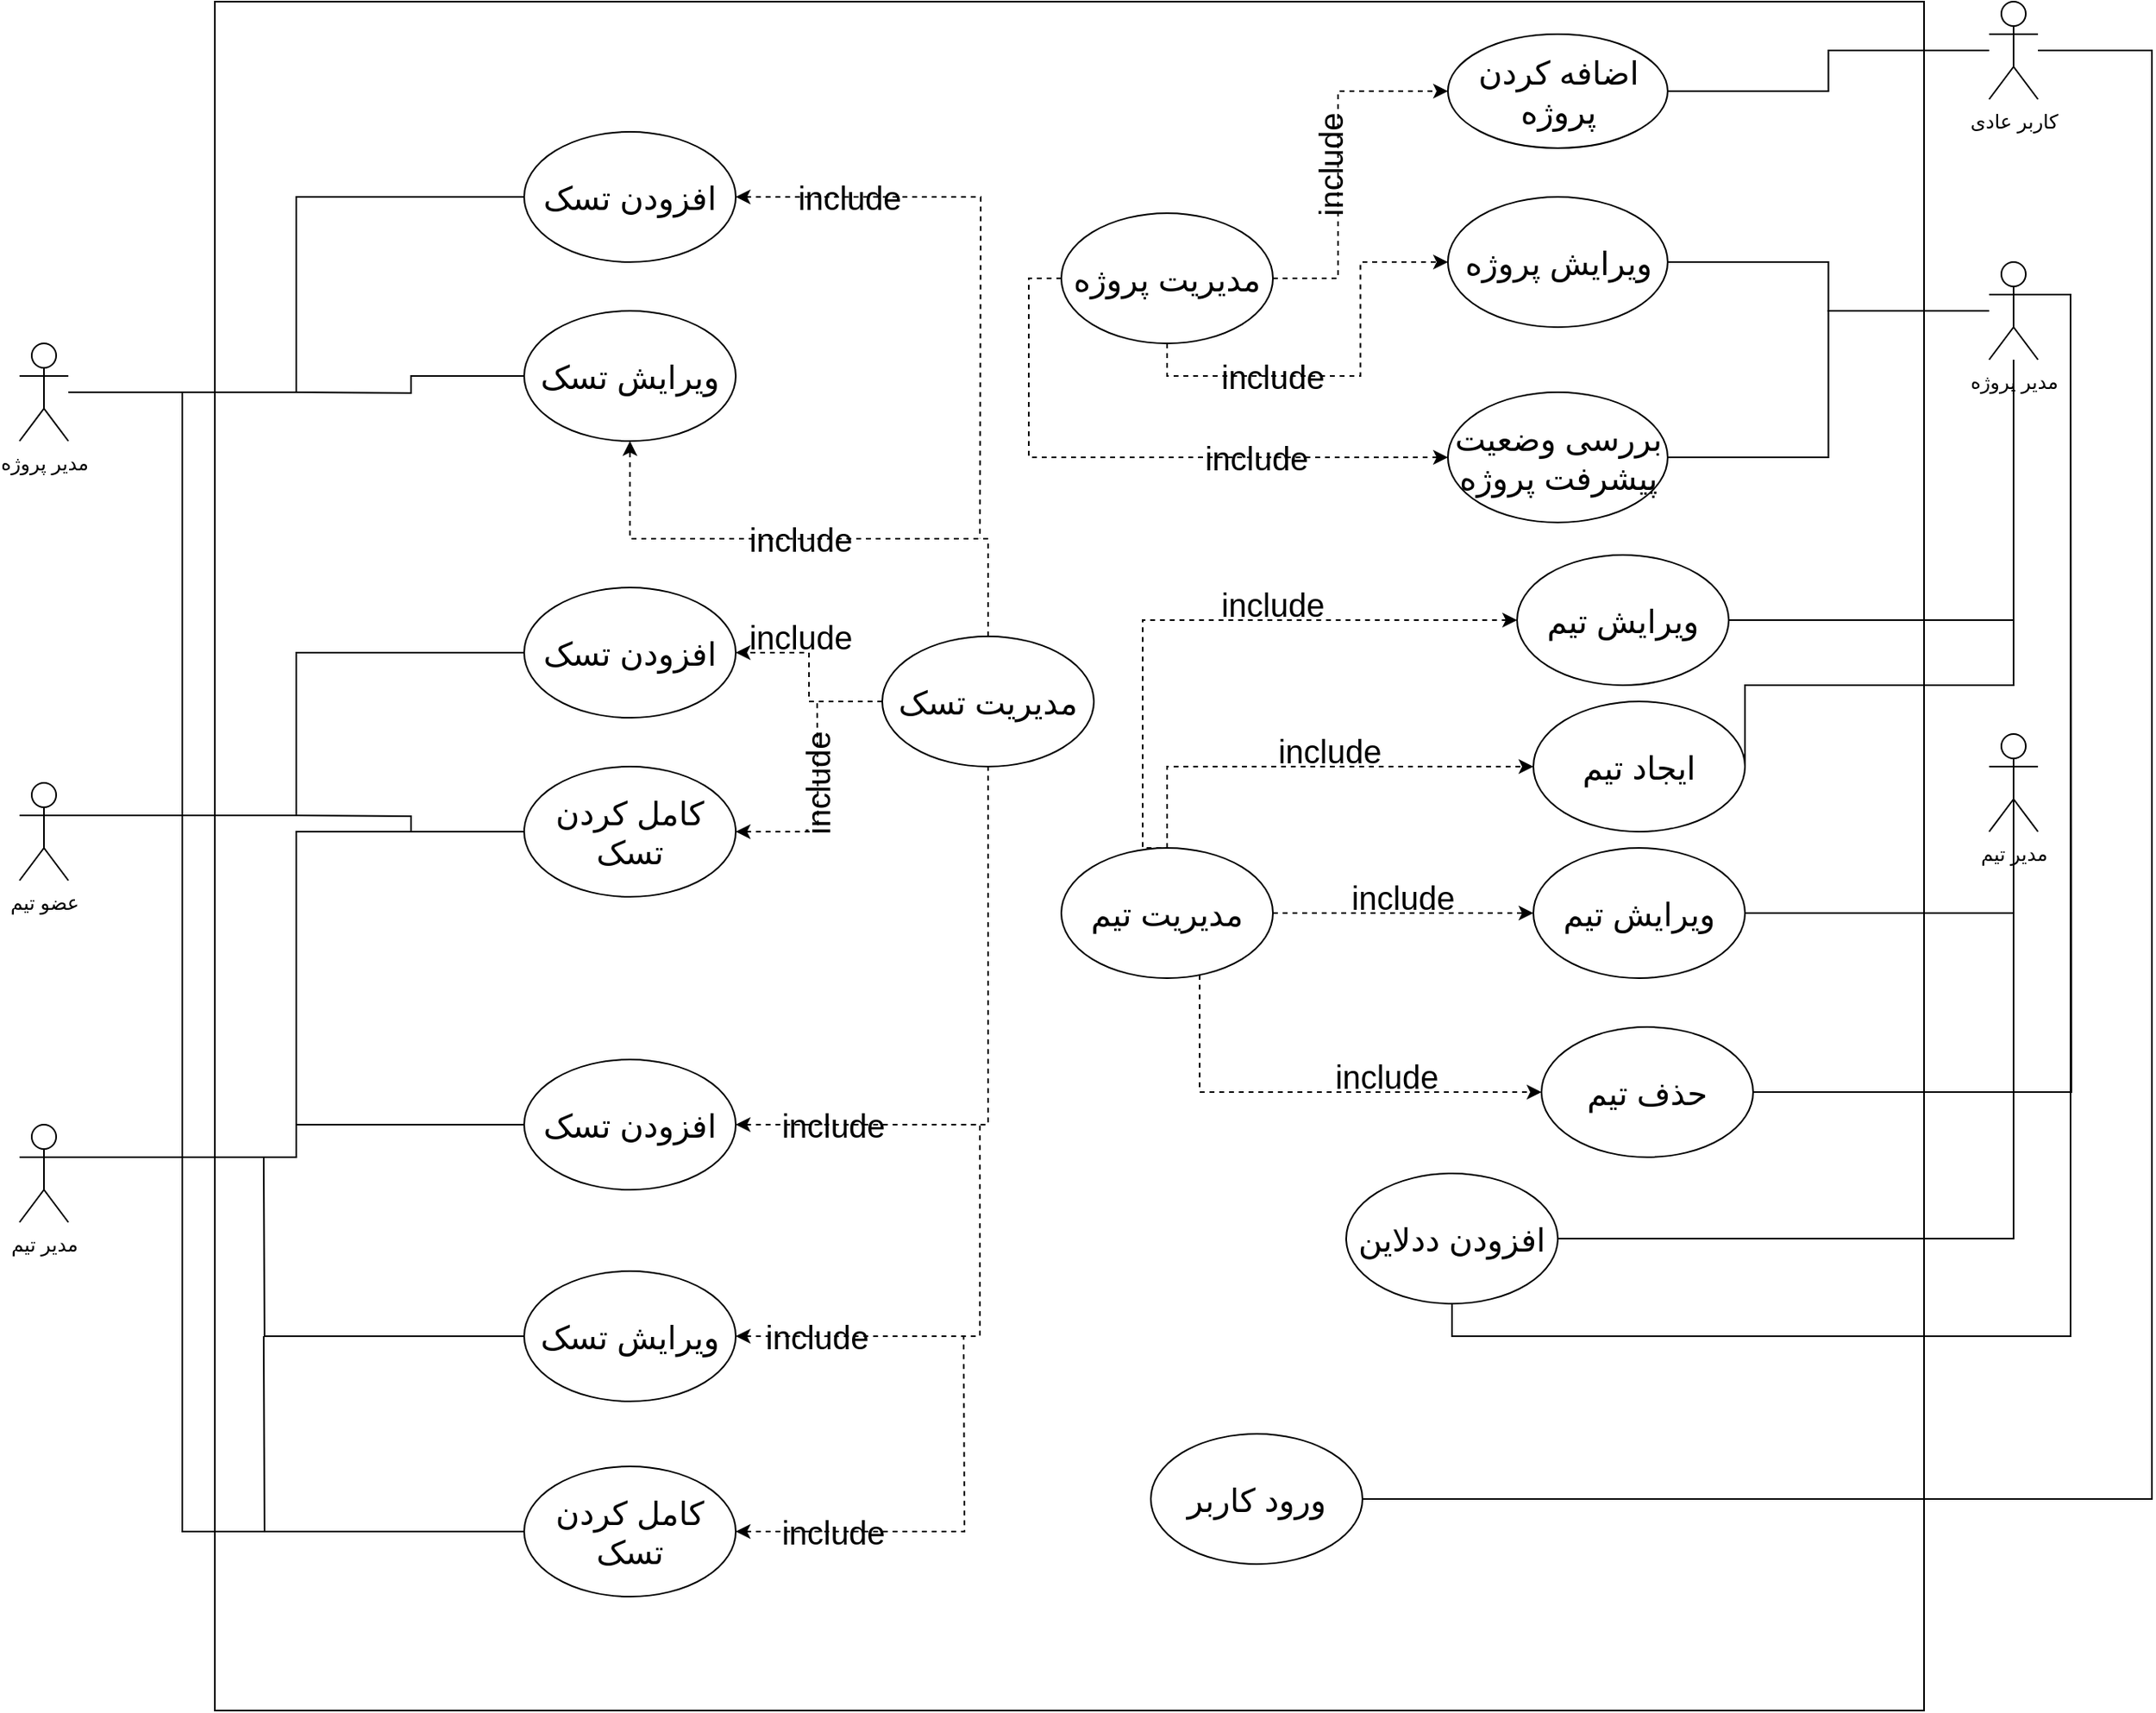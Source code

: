 <mxfile version="14.7.0" type="device"><diagram id="dJUTd3TVSP_6E2sMhswO" name="Page-1"><mxGraphModel dx="1681" dy="840" grid="1" gridSize="10" guides="1" tooltips="1" connect="1" arrows="1" fold="1" page="1" pageScale="1" pageWidth="850" pageHeight="1100" math="0" shadow="0"><root><mxCell id="0"/><mxCell id="1" parent="0"/><mxCell id="jwbO_7J0SzmmJKfUzieF-1" value="کاربر عادی" style="shape=umlActor;verticalLabelPosition=bottom;verticalAlign=top;html=1;outlineConnect=0;" parent="1" vertex="1"><mxGeometry x="570" y="110" width="30" height="60" as="geometry"/></mxCell><mxCell id="MoGD0ySBnFwyYP7BwzIY-3" value="" style="whiteSpace=wrap;html=1;aspect=fixed;" parent="1" vertex="1"><mxGeometry x="-520" y="110" width="1050" height="1050" as="geometry"/></mxCell><mxCell id="MoGD0ySBnFwyYP7BwzIY-4" value="&lt;font style=&quot;font-size: 20px&quot;&gt;اضافه کردن پروژه&lt;/font&gt;" style="ellipse;whiteSpace=wrap;html=1;" parent="1" vertex="1"><mxGeometry x="237.5" y="130" width="135" height="70" as="geometry"/></mxCell><mxCell id="MoGD0ySBnFwyYP7BwzIY-9" value="ویرایش پروژه" style="ellipse;whiteSpace=wrap;html=1;fontSize=20;" parent="1" vertex="1"><mxGeometry x="237.5" y="230" width="135" height="80" as="geometry"/></mxCell><mxCell id="MoGD0ySBnFwyYP7BwzIY-10" value="بررسی وضعیت پیشرفت پروژه" style="ellipse;whiteSpace=wrap;html=1;fontSize=20;" parent="1" vertex="1"><mxGeometry x="237.5" y="350" width="135" height="80" as="geometry"/></mxCell><mxCell id="MoGD0ySBnFwyYP7BwzIY-14" style="edgeStyle=orthogonalEdgeStyle;rounded=0;orthogonalLoop=1;jettySize=auto;html=1;fontSize=20;endArrow=none;endFill=0;" parent="1" source="MoGD0ySBnFwyYP7BwzIY-11" target="MoGD0ySBnFwyYP7BwzIY-9" edge="1"><mxGeometry relative="1" as="geometry"/></mxCell><mxCell id="MoGD0ySBnFwyYP7BwzIY-15" style="edgeStyle=orthogonalEdgeStyle;rounded=0;orthogonalLoop=1;jettySize=auto;html=1;entryX=1;entryY=0.5;entryDx=0;entryDy=0;fontSize=20;endArrow=none;endFill=0;" parent="1" source="MoGD0ySBnFwyYP7BwzIY-11" target="MoGD0ySBnFwyYP7BwzIY-10" edge="1"><mxGeometry relative="1" as="geometry"/></mxCell><mxCell id="MoGD0ySBnFwyYP7BwzIY-11" value="مدیر پروژه" style="shape=umlActor;verticalLabelPosition=bottom;verticalAlign=top;html=1;outlineConnect=0;" parent="1" vertex="1"><mxGeometry x="570" y="270" width="30" height="60" as="geometry"/></mxCell><mxCell id="MoGD0ySBnFwyYP7BwzIY-13" style="edgeStyle=orthogonalEdgeStyle;rounded=0;orthogonalLoop=1;jettySize=auto;html=1;fontSize=20;endArrow=none;endFill=0;" parent="1" source="jwbO_7J0SzmmJKfUzieF-1" target="MoGD0ySBnFwyYP7BwzIY-4" edge="1"><mxGeometry relative="1" as="geometry"/></mxCell><mxCell id="MoGD0ySBnFwyYP7BwzIY-16" value="" style="shape=image;html=1;verticalAlign=top;verticalLabelPosition=bottom;labelBackgroundColor=#ffffff;imageAspect=0;aspect=fixed;image=https://cdn4.iconfinder.com/data/icons/ionicons/512/icon-star-128.png;fontSize=20;" parent="1" vertex="1"><mxGeometry x="550" y="120" width="20" height="20" as="geometry"/></mxCell><mxCell id="MoGD0ySBnFwyYP7BwzIY-17" value="" style="shape=image;html=1;verticalAlign=top;verticalLabelPosition=bottom;labelBackgroundColor=#ffffff;imageAspect=0;aspect=fixed;image=https://cdn4.iconfinder.com/data/icons/ionicons/512/icon-star-128.png;fontSize=20;" parent="1" vertex="1"><mxGeometry x="380" y="140" width="20" height="20" as="geometry"/></mxCell><mxCell id="MoGD0ySBnFwyYP7BwzIY-18" value="" style="shape=image;html=1;verticalAlign=top;verticalLabelPosition=bottom;labelBackgroundColor=#ffffff;imageAspect=0;aspect=fixed;image=https://cdn4.iconfinder.com/data/icons/ionicons/512/icon-star-128.png;fontSize=20;" parent="1" vertex="1"><mxGeometry x="550" y="280" width="20" height="20" as="geometry"/></mxCell><mxCell id="MoGD0ySBnFwyYP7BwzIY-19" value="" style="shape=image;html=1;verticalAlign=top;verticalLabelPosition=bottom;labelBackgroundColor=#ffffff;imageAspect=0;aspect=fixed;image=https://cdn4.iconfinder.com/data/icons/ionicons/512/icon-star-128.png;fontSize=20;" parent="1" vertex="1"><mxGeometry x="372.5" y="250" width="20" height="20" as="geometry"/></mxCell><mxCell id="MoGD0ySBnFwyYP7BwzIY-20" value="" style="shape=image;html=1;verticalAlign=top;verticalLabelPosition=bottom;labelBackgroundColor=#ffffff;imageAspect=0;aspect=fixed;image=https://cdn4.iconfinder.com/data/icons/ionicons/512/icon-star-128.png;fontSize=20;" parent="1" vertex="1"><mxGeometry x="372.5" y="370" width="20" height="20" as="geometry"/></mxCell><mxCell id="RAwdcEzFLN4a2aWTqpwj-3" style="edgeStyle=orthogonalEdgeStyle;rounded=0;orthogonalLoop=1;jettySize=auto;html=1;exitX=1;exitY=0.5;exitDx=0;exitDy=0;entryX=0;entryY=0.5;entryDx=0;entryDy=0;fontSize=20;dashed=1;" parent="1" source="RAwdcEzFLN4a2aWTqpwj-1" target="MoGD0ySBnFwyYP7BwzIY-4" edge="1"><mxGeometry relative="1" as="geometry"><Array as="points"><mxPoint x="170" y="280"/><mxPoint x="170" y="165"/></Array></mxGeometry></mxCell><mxCell id="RAwdcEzFLN4a2aWTqpwj-4" style="edgeStyle=orthogonalEdgeStyle;rounded=0;orthogonalLoop=1;jettySize=auto;html=1;exitX=0.5;exitY=1;exitDx=0;exitDy=0;fontSize=20;dashed=1;" parent="1" source="RAwdcEzFLN4a2aWTqpwj-1" target="MoGD0ySBnFwyYP7BwzIY-9" edge="1"><mxGeometry relative="1" as="geometry"/></mxCell><mxCell id="RAwdcEzFLN4a2aWTqpwj-5" style="edgeStyle=orthogonalEdgeStyle;rounded=0;orthogonalLoop=1;jettySize=auto;html=1;exitX=0;exitY=0.5;exitDx=0;exitDy=0;entryX=0;entryY=0.5;entryDx=0;entryDy=0;fontSize=20;dashed=1;" parent="1" source="RAwdcEzFLN4a2aWTqpwj-1" target="MoGD0ySBnFwyYP7BwzIY-10" edge="1"><mxGeometry relative="1" as="geometry"/></mxCell><mxCell id="RAwdcEzFLN4a2aWTqpwj-1" value="مدیریت پروژه" style="ellipse;whiteSpace=wrap;html=1;fontSize=20;" parent="1" vertex="1"><mxGeometry y="240" width="130" height="80" as="geometry"/></mxCell><mxCell id="RAwdcEzFLN4a2aWTqpwj-7" value="include" style="text;html=1;strokeColor=none;fillColor=none;align=center;verticalAlign=middle;whiteSpace=wrap;rounded=0;fontSize=20;" parent="1" vertex="1"><mxGeometry x="100" y="380" width="40" height="20" as="geometry"/></mxCell><mxCell id="RAwdcEzFLN4a2aWTqpwj-8" value="include" style="text;html=1;strokeColor=none;fillColor=none;align=center;verticalAlign=middle;whiteSpace=wrap;rounded=0;fontSize=20;" parent="1" vertex="1"><mxGeometry x="110" y="330" width="40" height="20" as="geometry"/></mxCell><mxCell id="RAwdcEzFLN4a2aWTqpwj-9" value="include" style="text;html=1;strokeColor=none;fillColor=none;align=center;verticalAlign=middle;whiteSpace=wrap;rounded=0;fontSize=20;rotation=-90;" parent="1" vertex="1"><mxGeometry x="145" y="200" width="40" height="20" as="geometry"/></mxCell><mxCell id="RAwdcEzFLN4a2aWTqpwj-16" style="edgeStyle=orthogonalEdgeStyle;rounded=0;orthogonalLoop=1;jettySize=auto;html=1;exitX=0.5;exitY=0;exitDx=0;exitDy=0;entryX=0;entryY=0.5;entryDx=0;entryDy=0;dashed=1;fontSize=20;" parent="1" source="RAwdcEzFLN4a2aWTqpwj-12" target="RAwdcEzFLN4a2aWTqpwj-14" edge="1"><mxGeometry relative="1" as="geometry"/></mxCell><mxCell id="RAwdcEzFLN4a2aWTqpwj-17" style="edgeStyle=orthogonalEdgeStyle;rounded=0;orthogonalLoop=1;jettySize=auto;html=1;exitX=1;exitY=0.5;exitDx=0;exitDy=0;dashed=1;fontSize=20;" parent="1" source="RAwdcEzFLN4a2aWTqpwj-12" target="RAwdcEzFLN4a2aWTqpwj-13" edge="1"><mxGeometry relative="1" as="geometry"/></mxCell><mxCell id="RAwdcEzFLN4a2aWTqpwj-97" style="edgeStyle=orthogonalEdgeStyle;rounded=0;orthogonalLoop=1;jettySize=auto;html=1;entryX=0;entryY=0.5;entryDx=0;entryDy=0;fontSize=20;startArrow=none;startFill=0;endArrow=classic;endFill=1;dashed=1;" parent="1" source="RAwdcEzFLN4a2aWTqpwj-12" target="RAwdcEzFLN4a2aWTqpwj-95" edge="1"><mxGeometry relative="1" as="geometry"><Array as="points"><mxPoint x="85" y="780"/></Array></mxGeometry></mxCell><mxCell id="RAwdcEzFLN4a2aWTqpwj-12" value="مدیریت تیم" style="ellipse;whiteSpace=wrap;html=1;fontSize=20;" parent="1" vertex="1"><mxGeometry y="630" width="130" height="80" as="geometry"/></mxCell><mxCell id="RAwdcEzFLN4a2aWTqpwj-28" style="edgeStyle=orthogonalEdgeStyle;rounded=0;orthogonalLoop=1;jettySize=auto;html=1;exitX=1;exitY=0.5;exitDx=0;exitDy=0;entryX=0.5;entryY=0.5;entryDx=0;entryDy=0;entryPerimeter=0;fontSize=20;endArrow=none;endFill=0;" parent="1" source="RAwdcEzFLN4a2aWTqpwj-13" target="RAwdcEzFLN4a2aWTqpwj-25" edge="1"><mxGeometry relative="1" as="geometry"/></mxCell><mxCell id="RAwdcEzFLN4a2aWTqpwj-13" value="ویرایش تیم" style="ellipse;whiteSpace=wrap;html=1;fontSize=20;" parent="1" vertex="1"><mxGeometry x="290" y="630" width="130" height="80" as="geometry"/></mxCell><mxCell id="RAwdcEzFLN4a2aWTqpwj-26" style="edgeStyle=orthogonalEdgeStyle;rounded=0;orthogonalLoop=1;jettySize=auto;html=1;exitX=1;exitY=0.5;exitDx=0;exitDy=0;fontSize=20;endArrow=none;endFill=0;" parent="1" source="RAwdcEzFLN4a2aWTqpwj-14" target="MoGD0ySBnFwyYP7BwzIY-11" edge="1"><mxGeometry relative="1" as="geometry"><Array as="points"><mxPoint x="420" y="530"/><mxPoint x="585" y="530"/></Array></mxGeometry></mxCell><mxCell id="RAwdcEzFLN4a2aWTqpwj-14" value="ایجاد تیم" style="ellipse;whiteSpace=wrap;html=1;fontSize=20;" parent="1" vertex="1"><mxGeometry x="290" y="540" width="130" height="80" as="geometry"/></mxCell><mxCell id="RAwdcEzFLN4a2aWTqpwj-19" value="include" style="text;html=1;strokeColor=none;fillColor=none;align=center;verticalAlign=middle;whiteSpace=wrap;rounded=0;fontSize=20;" parent="1" vertex="1"><mxGeometry x="145" y="560" width="40" height="20" as="geometry"/></mxCell><mxCell id="RAwdcEzFLN4a2aWTqpwj-21" value="include" style="text;html=1;strokeColor=none;fillColor=none;align=center;verticalAlign=middle;whiteSpace=wrap;rounded=0;fontSize=20;" parent="1" vertex="1"><mxGeometry x="190" y="650" width="40" height="20" as="geometry"/></mxCell><mxCell id="RAwdcEzFLN4a2aWTqpwj-25" value="مدیر تیم" style="shape=umlActor;verticalLabelPosition=bottom;verticalAlign=top;html=1;outlineConnect=0;" parent="1" vertex="1"><mxGeometry x="570" y="560" width="30" height="60" as="geometry"/></mxCell><mxCell id="RAwdcEzFLN4a2aWTqpwj-30" value="" style="shape=image;html=1;verticalAlign=top;verticalLabelPosition=bottom;labelBackgroundColor=#ffffff;imageAspect=0;aspect=fixed;image=https://cdn4.iconfinder.com/data/icons/ionicons/512/icon-star-128.png;fontSize=20;" parent="1" vertex="1"><mxGeometry x="420" y="560" width="20" height="20" as="geometry"/></mxCell><mxCell id="RAwdcEzFLN4a2aWTqpwj-33" value="" style="shape=image;html=1;verticalAlign=top;verticalLabelPosition=bottom;labelBackgroundColor=#ffffff;imageAspect=0;aspect=fixed;image=https://cdn4.iconfinder.com/data/icons/ionicons/512/icon-star-128.png;fontSize=20;" parent="1" vertex="1"><mxGeometry x="425" y="650" width="20" height="20" as="geometry"/></mxCell><mxCell id="RAwdcEzFLN4a2aWTqpwj-77" style="edgeStyle=orthogonalEdgeStyle;rounded=0;orthogonalLoop=1;jettySize=auto;html=1;exitX=0;exitY=0.5;exitDx=0;exitDy=0;entryX=1;entryY=0.5;entryDx=0;entryDy=0;dashed=1;fontSize=20;startArrow=none;startFill=0;endArrow=classic;endFill=1;" parent="1" source="RAwdcEzFLN4a2aWTqpwj-39" target="RAwdcEzFLN4a2aWTqpwj-49" edge="1"><mxGeometry relative="1" as="geometry"/></mxCell><mxCell id="RAwdcEzFLN4a2aWTqpwj-81" style="edgeStyle=orthogonalEdgeStyle;rounded=0;orthogonalLoop=1;jettySize=auto;html=1;exitX=0.5;exitY=0;exitDx=0;exitDy=0;entryX=0.5;entryY=1;entryDx=0;entryDy=0;dashed=1;fontSize=20;startArrow=none;startFill=0;endArrow=classic;endFill=1;" parent="1" source="RAwdcEzFLN4a2aWTqpwj-39" target="RAwdcEzFLN4a2aWTqpwj-45" edge="1"><mxGeometry relative="1" as="geometry"/></mxCell><mxCell id="RAwdcEzFLN4a2aWTqpwj-39" value="مدیریت تسک" style="ellipse;whiteSpace=wrap;html=1;fontSize=20;" parent="1" vertex="1"><mxGeometry x="-110" y="500" width="130" height="80" as="geometry"/></mxCell><mxCell id="RAwdcEzFLN4a2aWTqpwj-52" style="edgeStyle=orthogonalEdgeStyle;rounded=0;orthogonalLoop=1;jettySize=auto;html=1;entryX=0;entryY=0.5;entryDx=0;entryDy=0;fontSize=20;endArrow=none;endFill=0;" parent="1" source="RAwdcEzFLN4a2aWTqpwj-40" target="RAwdcEzFLN4a2aWTqpwj-44" edge="1"><mxGeometry relative="1" as="geometry"/></mxCell><mxCell id="qQhVArEvB0yhrRIFi6X3-1" style="edgeStyle=orthogonalEdgeStyle;rounded=0;orthogonalLoop=1;jettySize=auto;html=1;entryX=0;entryY=0.5;entryDx=0;entryDy=0;endArrow=none;endFill=0;" parent="1" source="RAwdcEzFLN4a2aWTqpwj-40" target="RAwdcEzFLN4a2aWTqpwj-48" edge="1"><mxGeometry relative="1" as="geometry"><Array as="points"><mxPoint x="-540" y="350"/><mxPoint x="-540" y="1050"/></Array></mxGeometry></mxCell><mxCell id="RAwdcEzFLN4a2aWTqpwj-40" value="مدیر پروژه" style="shape=umlActor;verticalLabelPosition=bottom;verticalAlign=top;html=1;outlineConnect=0;" parent="1" vertex="1"><mxGeometry x="-640" y="320" width="30" height="60" as="geometry"/></mxCell><mxCell id="qQhVArEvB0yhrRIFi6X3-2" style="edgeStyle=orthogonalEdgeStyle;rounded=0;orthogonalLoop=1;jettySize=auto;html=1;entryX=0;entryY=0.5;entryDx=0;entryDy=0;endArrow=none;endFill=0;" parent="1" source="RAwdcEzFLN4a2aWTqpwj-41" target="RAwdcEzFLN4a2aWTqpwj-50" edge="1"><mxGeometry relative="1" as="geometry"><Array as="points"><mxPoint x="-470" y="820"/><mxPoint x="-470" y="620"/></Array></mxGeometry></mxCell><mxCell id="RAwdcEzFLN4a2aWTqpwj-41" value="مدیر تیم" style="shape=umlActor;verticalLabelPosition=bottom;verticalAlign=top;html=1;outlineConnect=0;" parent="1" vertex="1"><mxGeometry x="-640" y="800" width="30" height="60" as="geometry"/></mxCell><mxCell id="RAwdcEzFLN4a2aWTqpwj-42" value="عضو تیم" style="shape=umlActor;verticalLabelPosition=bottom;verticalAlign=top;html=1;outlineConnect=0;" parent="1" vertex="1"><mxGeometry x="-640" y="590" width="30" height="60" as="geometry"/></mxCell><mxCell id="RAwdcEzFLN4a2aWTqpwj-82" style="edgeStyle=orthogonalEdgeStyle;rounded=0;orthogonalLoop=1;jettySize=auto;html=1;exitX=1;exitY=0.5;exitDx=0;exitDy=0;dashed=1;fontSize=20;startArrow=classic;startFill=1;endArrow=none;endFill=0;" parent="1" source="RAwdcEzFLN4a2aWTqpwj-44" edge="1"><mxGeometry relative="1" as="geometry"><mxPoint x="-50" y="440" as="targetPoint"/></mxGeometry></mxCell><mxCell id="RAwdcEzFLN4a2aWTqpwj-44" value="افزودن تسک" style="ellipse;whiteSpace=wrap;html=1;fontSize=20;" parent="1" vertex="1"><mxGeometry x="-330" y="190" width="130" height="80" as="geometry"/></mxCell><mxCell id="RAwdcEzFLN4a2aWTqpwj-54" style="edgeStyle=orthogonalEdgeStyle;rounded=0;orthogonalLoop=1;jettySize=auto;html=1;exitX=0;exitY=0.5;exitDx=0;exitDy=0;fontSize=20;endArrow=none;endFill=0;" parent="1" source="RAwdcEzFLN4a2aWTqpwj-45" edge="1"><mxGeometry relative="1" as="geometry"><mxPoint x="-470" y="350" as="targetPoint"/></mxGeometry></mxCell><mxCell id="RAwdcEzFLN4a2aWTqpwj-45" value="ویرایش تسک" style="ellipse;whiteSpace=wrap;html=1;fontSize=20;" parent="1" vertex="1"><mxGeometry x="-330" y="300" width="130" height="80" as="geometry"/></mxCell><mxCell id="RAwdcEzFLN4a2aWTqpwj-57" style="edgeStyle=orthogonalEdgeStyle;rounded=0;orthogonalLoop=1;jettySize=auto;html=1;exitX=0;exitY=0.5;exitDx=0;exitDy=0;entryX=1;entryY=0.333;entryDx=0;entryDy=0;entryPerimeter=0;fontSize=20;endArrow=none;endFill=0;" parent="1" source="RAwdcEzFLN4a2aWTqpwj-46" target="RAwdcEzFLN4a2aWTqpwj-41" edge="1"><mxGeometry relative="1" as="geometry"/></mxCell><mxCell id="RAwdcEzFLN4a2aWTqpwj-70" style="edgeStyle=orthogonalEdgeStyle;rounded=0;orthogonalLoop=1;jettySize=auto;html=1;exitX=1;exitY=0.5;exitDx=0;exitDy=0;entryX=0.5;entryY=1;entryDx=0;entryDy=0;fontSize=20;endArrow=none;endFill=0;startArrow=classic;startFill=1;dashed=1;" parent="1" source="RAwdcEzFLN4a2aWTqpwj-46" target="RAwdcEzFLN4a2aWTqpwj-39" edge="1"><mxGeometry relative="1" as="geometry"/></mxCell><mxCell id="RAwdcEzFLN4a2aWTqpwj-46" value="افزودن تسک" style="ellipse;whiteSpace=wrap;html=1;fontSize=20;" parent="1" vertex="1"><mxGeometry x="-330" y="760" width="130" height="80" as="geometry"/></mxCell><mxCell id="RAwdcEzFLN4a2aWTqpwj-58" style="edgeStyle=orthogonalEdgeStyle;rounded=0;orthogonalLoop=1;jettySize=auto;html=1;exitX=0;exitY=0.5;exitDx=0;exitDy=0;fontSize=20;endArrow=none;endFill=0;" parent="1" source="RAwdcEzFLN4a2aWTqpwj-47" edge="1"><mxGeometry relative="1" as="geometry"><mxPoint x="-490" y="820" as="targetPoint"/></mxGeometry></mxCell><mxCell id="RAwdcEzFLN4a2aWTqpwj-72" style="edgeStyle=orthogonalEdgeStyle;rounded=0;orthogonalLoop=1;jettySize=auto;html=1;exitX=1;exitY=0.5;exitDx=0;exitDy=0;fontSize=20;endArrow=none;endFill=0;dashed=1;startArrow=classic;startFill=1;" parent="1" source="RAwdcEzFLN4a2aWTqpwj-47" edge="1"><mxGeometry relative="1" as="geometry"><mxPoint x="-60" y="800" as="targetPoint"/><Array as="points"><mxPoint x="-50" y="930"/><mxPoint x="-50" y="800"/></Array></mxGeometry></mxCell><mxCell id="RAwdcEzFLN4a2aWTqpwj-47" value="ویرایش تسک" style="ellipse;whiteSpace=wrap;html=1;fontSize=20;" parent="1" vertex="1"><mxGeometry x="-330" y="890" width="130" height="80" as="geometry"/></mxCell><mxCell id="RAwdcEzFLN4a2aWTqpwj-59" style="edgeStyle=orthogonalEdgeStyle;rounded=0;orthogonalLoop=1;jettySize=auto;html=1;exitX=0;exitY=0.5;exitDx=0;exitDy=0;fontSize=20;endArrow=none;endFill=0;" parent="1" source="RAwdcEzFLN4a2aWTqpwj-48" edge="1"><mxGeometry relative="1" as="geometry"><mxPoint x="-490" y="930" as="targetPoint"/></mxGeometry></mxCell><mxCell id="RAwdcEzFLN4a2aWTqpwj-73" style="edgeStyle=orthogonalEdgeStyle;rounded=0;orthogonalLoop=1;jettySize=auto;html=1;exitX=1;exitY=0.5;exitDx=0;exitDy=0;fontSize=20;endArrow=none;endFill=0;startArrow=classic;startFill=1;dashed=1;" parent="1" source="RAwdcEzFLN4a2aWTqpwj-48" edge="1"><mxGeometry relative="1" as="geometry"><mxPoint x="-60" y="930" as="targetPoint"/></mxGeometry></mxCell><mxCell id="RAwdcEzFLN4a2aWTqpwj-48" value="کامل کردن تسک" style="ellipse;whiteSpace=wrap;html=1;fontSize=20;" parent="1" vertex="1"><mxGeometry x="-330" y="1010" width="130" height="80" as="geometry"/></mxCell><mxCell id="RAwdcEzFLN4a2aWTqpwj-55" style="edgeStyle=orthogonalEdgeStyle;rounded=0;orthogonalLoop=1;jettySize=auto;html=1;exitX=0;exitY=0.5;exitDx=0;exitDy=0;entryX=1;entryY=0.333;entryDx=0;entryDy=0;entryPerimeter=0;fontSize=20;endArrow=none;endFill=0;" parent="1" source="RAwdcEzFLN4a2aWTqpwj-49" target="RAwdcEzFLN4a2aWTqpwj-42" edge="1"><mxGeometry relative="1" as="geometry"/></mxCell><mxCell id="RAwdcEzFLN4a2aWTqpwj-49" value="افزودن تسک" style="ellipse;whiteSpace=wrap;html=1;fontSize=20;" parent="1" vertex="1"><mxGeometry x="-330" y="470" width="130" height="80" as="geometry"/></mxCell><mxCell id="RAwdcEzFLN4a2aWTqpwj-56" style="edgeStyle=orthogonalEdgeStyle;rounded=0;orthogonalLoop=1;jettySize=auto;html=1;exitX=0;exitY=0.5;exitDx=0;exitDy=0;fontSize=20;endArrow=none;endFill=0;" parent="1" source="RAwdcEzFLN4a2aWTqpwj-50" edge="1"><mxGeometry relative="1" as="geometry"><mxPoint x="-470" y="610" as="targetPoint"/></mxGeometry></mxCell><mxCell id="RAwdcEzFLN4a2aWTqpwj-78" style="edgeStyle=orthogonalEdgeStyle;rounded=0;orthogonalLoop=1;jettySize=auto;html=1;exitX=1;exitY=0.5;exitDx=0;exitDy=0;dashed=1;fontSize=20;startArrow=classic;startFill=1;endArrow=none;endFill=0;" parent="1" source="RAwdcEzFLN4a2aWTqpwj-50" edge="1"><mxGeometry relative="1" as="geometry"><mxPoint x="-150" y="540" as="targetPoint"/></mxGeometry></mxCell><mxCell id="RAwdcEzFLN4a2aWTqpwj-50" value="کامل کردن تسک" style="ellipse;whiteSpace=wrap;html=1;fontSize=20;" parent="1" vertex="1"><mxGeometry x="-330" y="580" width="130" height="80" as="geometry"/></mxCell><mxCell id="RAwdcEzFLN4a2aWTqpwj-60" value="" style="shape=image;html=1;verticalAlign=top;verticalLabelPosition=bottom;labelBackgroundColor=#ffffff;imageAspect=0;aspect=fixed;image=https://cdn4.iconfinder.com/data/icons/ionicons/512/icon-star-128.png;fontSize=20;" parent="1" vertex="1"><mxGeometry x="-350" y="200" width="20" height="20" as="geometry"/></mxCell><mxCell id="RAwdcEzFLN4a2aWTqpwj-61" value="" style="shape=image;html=1;verticalAlign=top;verticalLabelPosition=bottom;labelBackgroundColor=#ffffff;imageAspect=0;aspect=fixed;image=https://cdn4.iconfinder.com/data/icons/ionicons/512/icon-star-128.png;fontSize=20;" parent="1" vertex="1"><mxGeometry x="-350" y="320" width="20" height="20" as="geometry"/></mxCell><mxCell id="RAwdcEzFLN4a2aWTqpwj-62" value="" style="shape=image;html=1;verticalAlign=top;verticalLabelPosition=bottom;labelBackgroundColor=#ffffff;imageAspect=0;aspect=fixed;image=https://cdn4.iconfinder.com/data/icons/ionicons/512/icon-star-128.png;fontSize=20;" parent="1" vertex="1"><mxGeometry x="-600" y="330" width="20" height="20" as="geometry"/></mxCell><mxCell id="RAwdcEzFLN4a2aWTqpwj-63" value="" style="shape=image;html=1;verticalAlign=top;verticalLabelPosition=bottom;labelBackgroundColor=#ffffff;imageAspect=0;aspect=fixed;image=https://cdn4.iconfinder.com/data/icons/ionicons/512/icon-star-128.png;fontSize=20;" parent="1" vertex="1"><mxGeometry x="-350" y="480" width="20" height="20" as="geometry"/></mxCell><mxCell id="RAwdcEzFLN4a2aWTqpwj-64" value="" style="shape=image;html=1;verticalAlign=top;verticalLabelPosition=bottom;labelBackgroundColor=#ffffff;imageAspect=0;aspect=fixed;image=https://cdn4.iconfinder.com/data/icons/ionicons/512/icon-star-128.png;fontSize=20;" parent="1" vertex="1"><mxGeometry x="-350" y="600" width="20" height="20" as="geometry"/></mxCell><mxCell id="RAwdcEzFLN4a2aWTqpwj-65" value="" style="shape=image;html=1;verticalAlign=top;verticalLabelPosition=bottom;labelBackgroundColor=#ffffff;imageAspect=0;aspect=fixed;image=https://cdn4.iconfinder.com/data/icons/ionicons/512/icon-star-128.png;fontSize=20;" parent="1" vertex="1"><mxGeometry x="-590" y="590" width="20" height="20" as="geometry"/></mxCell><mxCell id="RAwdcEzFLN4a2aWTqpwj-66" value="" style="shape=image;html=1;verticalAlign=top;verticalLabelPosition=bottom;labelBackgroundColor=#ffffff;imageAspect=0;aspect=fixed;image=https://cdn4.iconfinder.com/data/icons/ionicons/512/icon-star-128.png;fontSize=20;" parent="1" vertex="1"><mxGeometry x="-590" y="790" width="20" height="20" as="geometry"/></mxCell><mxCell id="RAwdcEzFLN4a2aWTqpwj-67" value="" style="shape=image;html=1;verticalAlign=top;verticalLabelPosition=bottom;labelBackgroundColor=#ffffff;imageAspect=0;aspect=fixed;image=https://cdn4.iconfinder.com/data/icons/ionicons/512/icon-star-128.png;fontSize=20;" parent="1" vertex="1"><mxGeometry x="-350" y="780" width="20" height="20" as="geometry"/></mxCell><mxCell id="RAwdcEzFLN4a2aWTqpwj-68" value="" style="shape=image;html=1;verticalAlign=top;verticalLabelPosition=bottom;labelBackgroundColor=#ffffff;imageAspect=0;aspect=fixed;image=https://cdn4.iconfinder.com/data/icons/ionicons/512/icon-star-128.png;fontSize=20;" parent="1" vertex="1"><mxGeometry x="-350" y="910" width="20" height="20" as="geometry"/></mxCell><mxCell id="RAwdcEzFLN4a2aWTqpwj-69" value="" style="shape=image;html=1;verticalAlign=top;verticalLabelPosition=bottom;labelBackgroundColor=#ffffff;imageAspect=0;aspect=fixed;image=https://cdn4.iconfinder.com/data/icons/ionicons/512/icon-star-128.png;fontSize=20;" parent="1" vertex="1"><mxGeometry x="-350" y="1020" width="20" height="20" as="geometry"/></mxCell><mxCell id="RAwdcEzFLN4a2aWTqpwj-74" value="include" style="text;html=1;strokeColor=none;fillColor=none;align=center;verticalAlign=middle;whiteSpace=wrap;rounded=0;fontSize=20;" parent="1" vertex="1"><mxGeometry x="-160" y="1040" width="40" height="20" as="geometry"/></mxCell><mxCell id="RAwdcEzFLN4a2aWTqpwj-75" value="include" style="text;html=1;strokeColor=none;fillColor=none;align=center;verticalAlign=middle;whiteSpace=wrap;rounded=0;fontSize=20;" parent="1" vertex="1"><mxGeometry x="-170" y="920" width="40" height="20" as="geometry"/></mxCell><mxCell id="RAwdcEzFLN4a2aWTqpwj-76" value="include" style="text;html=1;strokeColor=none;fillColor=none;align=center;verticalAlign=middle;whiteSpace=wrap;rounded=0;fontSize=20;" parent="1" vertex="1"><mxGeometry x="-160" y="790" width="40" height="20" as="geometry"/></mxCell><mxCell id="RAwdcEzFLN4a2aWTqpwj-79" value="include" style="text;html=1;strokeColor=none;fillColor=none;align=center;verticalAlign=middle;whiteSpace=wrap;rounded=0;fontSize=20;rotation=-90;" parent="1" vertex="1"><mxGeometry x="-170" y="580" width="40" height="20" as="geometry"/></mxCell><mxCell id="RAwdcEzFLN4a2aWTqpwj-80" value="include" style="text;html=1;strokeColor=none;fillColor=none;align=center;verticalAlign=middle;whiteSpace=wrap;rounded=0;fontSize=20;rotation=0;" parent="1" vertex="1"><mxGeometry x="-180" y="490" width="40" height="20" as="geometry"/></mxCell><mxCell id="RAwdcEzFLN4a2aWTqpwj-83" value="include" style="text;html=1;strokeColor=none;fillColor=none;align=center;verticalAlign=middle;whiteSpace=wrap;rounded=0;fontSize=20;rotation=0;" parent="1" vertex="1"><mxGeometry x="-150" y="220" width="40" height="20" as="geometry"/></mxCell><mxCell id="RAwdcEzFLN4a2aWTqpwj-85" value="include" style="text;html=1;strokeColor=none;fillColor=none;align=center;verticalAlign=middle;whiteSpace=wrap;rounded=0;fontSize=20;rotation=0;" parent="1" vertex="1"><mxGeometry x="-180" y="430" width="40" height="20" as="geometry"/></mxCell><mxCell id="RAwdcEzFLN4a2aWTqpwj-89" style="edgeStyle=orthogonalEdgeStyle;rounded=0;orthogonalLoop=1;jettySize=auto;html=1;exitX=1;exitY=0.5;exitDx=0;exitDy=0;fontSize=20;startArrow=none;startFill=0;endArrow=none;endFill=0;" parent="1" source="RAwdcEzFLN4a2aWTqpwj-88" target="RAwdcEzFLN4a2aWTqpwj-25" edge="1"><mxGeometry relative="1" as="geometry"/></mxCell><mxCell id="RAwdcEzFLN4a2aWTqpwj-90" style="edgeStyle=orthogonalEdgeStyle;rounded=0;orthogonalLoop=1;jettySize=auto;html=1;exitX=0.5;exitY=1;exitDx=0;exitDy=0;entryX=1;entryY=0.333;entryDx=0;entryDy=0;entryPerimeter=0;fontSize=20;startArrow=none;startFill=0;endArrow=none;endFill=0;" parent="1" source="RAwdcEzFLN4a2aWTqpwj-88" target="MoGD0ySBnFwyYP7BwzIY-11" edge="1"><mxGeometry relative="1" as="geometry"/></mxCell><mxCell id="RAwdcEzFLN4a2aWTqpwj-88" value="افزودن ددلاین" style="ellipse;whiteSpace=wrap;html=1;fontSize=20;" parent="1" vertex="1"><mxGeometry x="175" y="830" width="130" height="80" as="geometry"/></mxCell><mxCell id="RAwdcEzFLN4a2aWTqpwj-91" value="" style="shape=image;html=1;verticalAlign=top;verticalLabelPosition=bottom;labelBackgroundColor=#ffffff;imageAspect=0;aspect=fixed;image=https://cdn4.iconfinder.com/data/icons/ionicons/512/icon-star-128.png;fontSize=20;" parent="1" vertex="1"><mxGeometry x="310" y="850" width="20" height="20" as="geometry"/></mxCell><mxCell id="RAwdcEzFLN4a2aWTqpwj-92" value="" style="shape=image;html=1;verticalAlign=top;verticalLabelPosition=bottom;labelBackgroundColor=#ffffff;imageAspect=0;aspect=fixed;image=https://cdn4.iconfinder.com/data/icons/ionicons/512/icon-star-128.png;fontSize=20;" parent="1" vertex="1"><mxGeometry x="220" y="910" width="20" height="20" as="geometry"/></mxCell><mxCell id="RAwdcEzFLN4a2aWTqpwj-93" value="" style="shape=image;html=1;verticalAlign=top;verticalLabelPosition=bottom;labelBackgroundColor=#ffffff;imageAspect=0;aspect=fixed;image=https://cdn4.iconfinder.com/data/icons/ionicons/512/icon-star-128.png;fontSize=20;" parent="1" vertex="1"><mxGeometry x="600" y="270" width="20" height="20" as="geometry"/></mxCell><mxCell id="RAwdcEzFLN4a2aWTqpwj-94" value="" style="shape=image;html=1;verticalAlign=top;verticalLabelPosition=bottom;labelBackgroundColor=#ffffff;imageAspect=0;aspect=fixed;image=https://cdn4.iconfinder.com/data/icons/ionicons/512/icon-star-128.png;fontSize=20;" parent="1" vertex="1"><mxGeometry x="560" y="650" width="20" height="20" as="geometry"/></mxCell><mxCell id="RAwdcEzFLN4a2aWTqpwj-99" style="edgeStyle=orthogonalEdgeStyle;rounded=0;orthogonalLoop=1;jettySize=auto;html=1;exitX=1;exitY=0.5;exitDx=0;exitDy=0;fontSize=20;startArrow=none;startFill=0;endArrow=none;endFill=0;" parent="1" source="RAwdcEzFLN4a2aWTqpwj-95" edge="1"><mxGeometry relative="1" as="geometry"><mxPoint x="620" y="290" as="targetPoint"/></mxGeometry></mxCell><mxCell id="RAwdcEzFLN4a2aWTqpwj-95" value="حذف تیم" style="ellipse;whiteSpace=wrap;html=1;fontSize=20;" parent="1" vertex="1"><mxGeometry x="295" y="740" width="130" height="80" as="geometry"/></mxCell><mxCell id="RAwdcEzFLN4a2aWTqpwj-98" value="include" style="text;html=1;strokeColor=none;fillColor=none;align=center;verticalAlign=middle;whiteSpace=wrap;rounded=0;fontSize=20;" parent="1" vertex="1"><mxGeometry x="180" y="760" width="40" height="20" as="geometry"/></mxCell><mxCell id="RAwdcEzFLN4a2aWTqpwj-100" value="" style="shape=image;html=1;verticalAlign=top;verticalLabelPosition=bottom;labelBackgroundColor=#ffffff;imageAspect=0;aspect=fixed;image=https://cdn4.iconfinder.com/data/icons/ionicons/512/icon-star-128.png;fontSize=20;" parent="1" vertex="1"><mxGeometry x="430" y="760" width="20" height="20" as="geometry"/></mxCell><mxCell id="qQhVArEvB0yhrRIFi6X3-4" style="edgeStyle=orthogonalEdgeStyle;rounded=0;orthogonalLoop=1;jettySize=auto;html=1;endArrow=none;endFill=0;" parent="1" source="qQhVArEvB0yhrRIFi6X3-3" target="jwbO_7J0SzmmJKfUzieF-1" edge="1"><mxGeometry relative="1" as="geometry"><Array as="points"><mxPoint x="670" y="1030"/><mxPoint x="670" y="140"/></Array></mxGeometry></mxCell><mxCell id="qQhVArEvB0yhrRIFi6X3-3" value="ورود کاربر" style="ellipse;whiteSpace=wrap;html=1;fontSize=20;" parent="1" vertex="1"><mxGeometry x="55" y="990" width="130" height="80" as="geometry"/></mxCell><mxCell id="qQhVArEvB0yhrRIFi6X3-5" value="" style="shape=image;html=1;verticalAlign=top;verticalLabelPosition=bottom;labelBackgroundColor=#ffffff;imageAspect=0;aspect=fixed;image=https://cdn4.iconfinder.com/data/icons/ionicons/512/icon-star-128.png;fontSize=20;" parent="1" vertex="1"><mxGeometry x="190" y="1010" width="20" height="20" as="geometry"/></mxCell><mxCell id="qQhVArEvB0yhrRIFi6X3-6" value="" style="shape=image;html=1;verticalAlign=top;verticalLabelPosition=bottom;labelBackgroundColor=#ffffff;imageAspect=0;aspect=fixed;image=https://cdn4.iconfinder.com/data/icons/ionicons/512/icon-star-128.png;fontSize=20;" parent="1" vertex="1"><mxGeometry x="610" y="120" width="20" height="20" as="geometry"/></mxCell><mxCell id="rkR-_LhWXsk1AmEb_Wj5-2" style="edgeStyle=orthogonalEdgeStyle;rounded=0;orthogonalLoop=1;jettySize=auto;html=1;entryX=0.5;entryY=0;entryDx=0;entryDy=0;startArrow=classic;startFill=1;endArrow=none;endFill=0;dashed=1;" edge="1" parent="1" source="rkR-_LhWXsk1AmEb_Wj5-1" target="RAwdcEzFLN4a2aWTqpwj-12"><mxGeometry relative="1" as="geometry"><Array as="points"><mxPoint x="50" y="490"/><mxPoint x="50" y="630"/></Array></mxGeometry></mxCell><mxCell id="rkR-_LhWXsk1AmEb_Wj5-5" style="edgeStyle=orthogonalEdgeStyle;rounded=0;orthogonalLoop=1;jettySize=auto;html=1;startArrow=none;startFill=0;endArrow=none;endFill=0;" edge="1" parent="1" source="rkR-_LhWXsk1AmEb_Wj5-1" target="MoGD0ySBnFwyYP7BwzIY-11"><mxGeometry relative="1" as="geometry"/></mxCell><mxCell id="rkR-_LhWXsk1AmEb_Wj5-1" value="ویرایش تیم" style="ellipse;whiteSpace=wrap;html=1;fontSize=20;" vertex="1" parent="1"><mxGeometry x="280" y="450" width="130" height="80" as="geometry"/></mxCell><mxCell id="rkR-_LhWXsk1AmEb_Wj5-3" value="include" style="text;html=1;strokeColor=none;fillColor=none;align=center;verticalAlign=middle;whiteSpace=wrap;rounded=0;fontSize=20;" vertex="1" parent="1"><mxGeometry x="110" y="470" width="40" height="20" as="geometry"/></mxCell><mxCell id="rkR-_LhWXsk1AmEb_Wj5-6" value="" style="shape=image;html=1;verticalAlign=top;verticalLabelPosition=bottom;labelBackgroundColor=#ffffff;imageAspect=0;aspect=fixed;image=https://cdn4.iconfinder.com/data/icons/ionicons/512/icon-star-128.png;fontSize=20;" vertex="1" parent="1"><mxGeometry x="410" y="470" width="20" height="20" as="geometry"/></mxCell><mxCell id="rkR-_LhWXsk1AmEb_Wj5-7" value="" style="shape=image;html=1;verticalAlign=top;verticalLabelPosition=bottom;labelBackgroundColor=#ffffff;imageAspect=0;aspect=fixed;image=https://cdn4.iconfinder.com/data/icons/ionicons/512/icon-star-128.png;fontSize=20;" vertex="1" parent="1"><mxGeometry x="570" y="350" width="20" height="20" as="geometry"/></mxCell></root></mxGraphModel></diagram></mxfile>